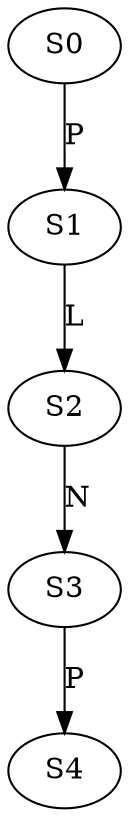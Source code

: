 strict digraph  {
	S0 -> S1 [ label = P ];
	S1 -> S2 [ label = L ];
	S2 -> S3 [ label = N ];
	S3 -> S4 [ label = P ];
}
